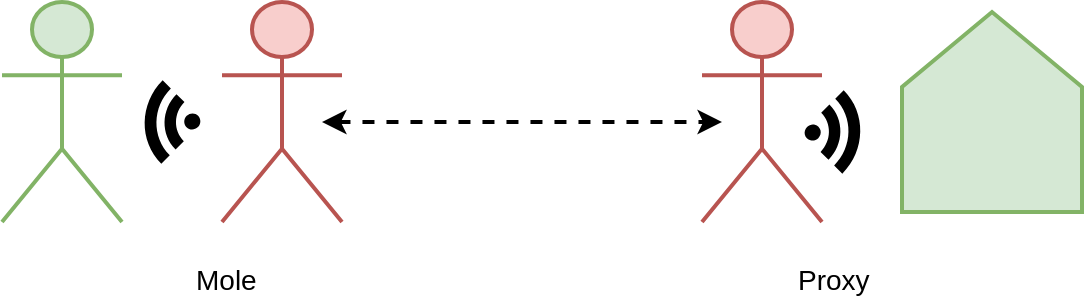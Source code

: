 <mxfile version="10.6.5" type="device"><diagram id="TIig43EP1doxcdWVilpt" name="Page-1"><mxGraphModel dx="664" dy="404" grid="1" gridSize="10" guides="1" tooltips="1" connect="1" arrows="1" fold="1" page="0" pageScale="1" pageWidth="850" pageHeight="1100" math="0" shadow="0"><root><mxCell id="0"/><mxCell id="1" parent="0"/><mxCell id="NNeiPIL0V8K86acMB76q-1" value="" style="shape=umlActor;verticalLabelPosition=bottom;labelBackgroundColor=#ffffff;verticalAlign=top;html=1;outlineConnect=0;fillColor=#d5e8d4;strokeColor=#82b366;strokeWidth=2;" vertex="1" parent="1"><mxGeometry x="90" y="280" width="60" height="110" as="geometry"/></mxCell><mxCell id="NNeiPIL0V8K86acMB76q-2" value="" style="shape=umlActor;verticalLabelPosition=bottom;labelBackgroundColor=#ffffff;verticalAlign=top;html=1;outlineConnect=0;fillColor=#f8cecc;strokeColor=#b85450;strokeWidth=2;" vertex="1" parent="1"><mxGeometry x="200" y="280" width="60" height="110" as="geometry"/></mxCell><mxCell id="NNeiPIL0V8K86acMB76q-13" value="" style="shape=mxgraph.signs.tech.rss;html=1;pointerEvents=1;fillColor=#000000;strokeColor=none;verticalLabelPosition=bottom;verticalAlign=top;align=center;direction=north;rotation=-45;" vertex="1" parent="1"><mxGeometry x="155" y="325.5" width="30" height="29" as="geometry"/></mxCell><mxCell id="NNeiPIL0V8K86acMB76q-15" value="" style="shape=umlActor;verticalLabelPosition=bottom;labelBackgroundColor=#ffffff;verticalAlign=top;html=1;outlineConnect=0;fillColor=#f8cecc;strokeColor=#b85450;strokeWidth=2;" vertex="1" parent="1"><mxGeometry x="440" y="280" width="60" height="110" as="geometry"/></mxCell><mxCell id="NNeiPIL0V8K86acMB76q-19" value="" style="endArrow=classic;html=1;dashed=1;strokeWidth=2;startArrow=classic;startFill=1;" edge="1" parent="1"><mxGeometry width="50" height="50" relative="1" as="geometry"><mxPoint x="250" y="340" as="sourcePoint"/><mxPoint x="450" y="340" as="targetPoint"/></mxGeometry></mxCell><mxCell id="NNeiPIL0V8K86acMB76q-21" value="" style="shape=mxgraph.signs.tech.rss;html=1;pointerEvents=1;fillColor=#000000;strokeColor=none;verticalLabelPosition=bottom;verticalAlign=top;align=center;direction=east;rotation=45;" vertex="1" parent="1"><mxGeometry x="496" y="330" width="29" height="30" as="geometry"/></mxCell><mxCell id="NNeiPIL0V8K86acMB76q-25" value="" style="shape=offPageConnector;whiteSpace=wrap;html=1;strokeWidth=2;fillColor=#d5e8d4;direction=west;strokeColor=#82b366;" vertex="1" parent="1"><mxGeometry x="540" y="285" width="90" height="100" as="geometry"/></mxCell><mxCell id="NNeiPIL0V8K86acMB76q-26" value="&lt;font style=&quot;font-size: 14px&quot;&gt;Mole&lt;/font&gt;" style="text;html=1;resizable=0;points=[];autosize=1;align=left;verticalAlign=top;spacingTop=-4;" vertex="1" parent="1"><mxGeometry x="185" y="408" width="50" height="20" as="geometry"/></mxCell><mxCell id="NNeiPIL0V8K86acMB76q-27" value="&lt;font style=&quot;font-size: 14px&quot;&gt;Proxy&lt;/font&gt;" style="text;html=1;resizable=0;points=[];autosize=1;align=left;verticalAlign=top;spacingTop=-4;" vertex="1" parent="1"><mxGeometry x="485.5" y="408" width="50" height="20" as="geometry"/></mxCell></root></mxGraphModel></diagram></mxfile>